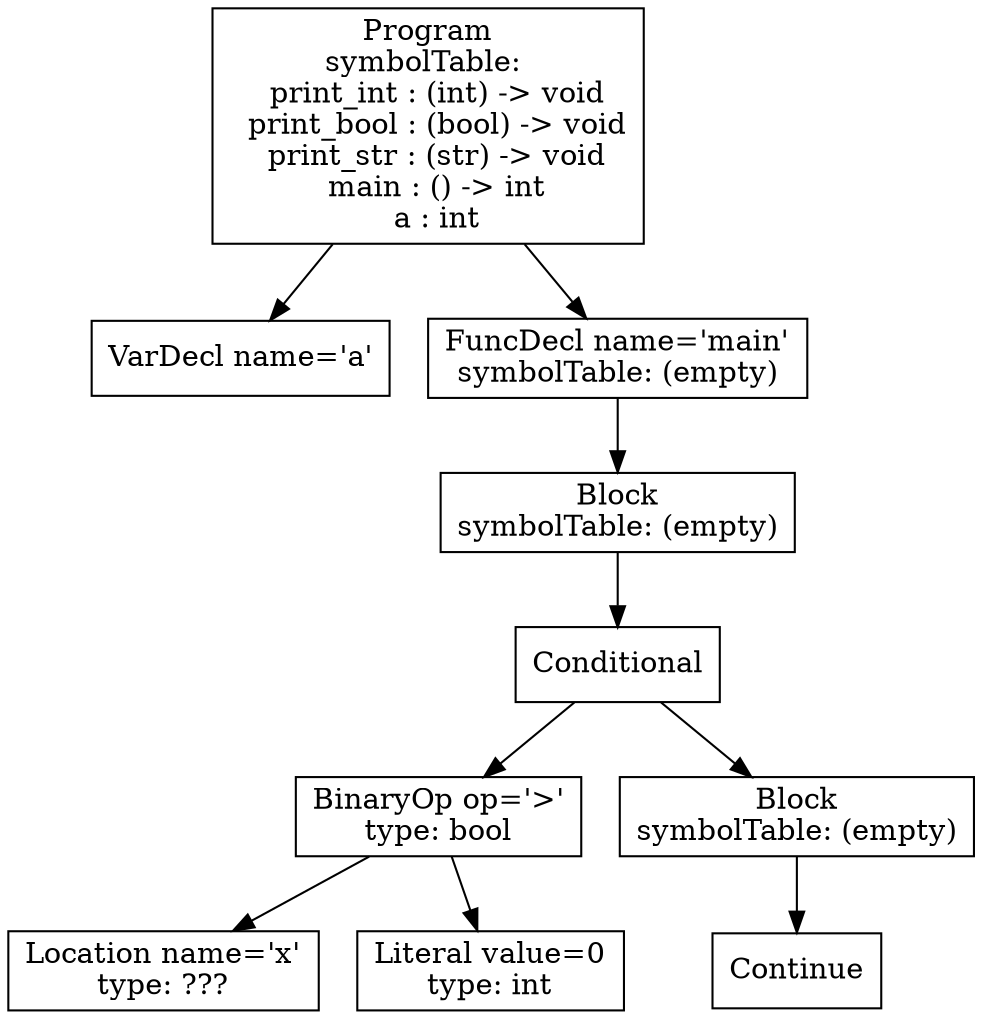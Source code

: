 digraph AST {
1 [shape=box, label="VarDecl name='a'"];
6 [shape=box, label="Location name='x'\ntype: ???"];
7 [shape=box, label="Literal value=0\ntype: int"];
5 [shape=box, label="BinaryOp op='>'\ntype: bool"];
5 -> 6;
5 -> 7;
9 [shape=box, label="Continue"];
8 [shape=box, label="Block\nsymbolTable: (empty)"];
8 -> 9;
4 [shape=box, label="Conditional"];
4 -> 5;
4 -> 8;
3 [shape=box, label="Block\nsymbolTable: (empty)"];
3 -> 4;
2 [shape=box, label="FuncDecl name='main'\nsymbolTable: (empty)"];
2 -> 3;
0 [shape=box, label="Program\nsymbolTable: \n  print_int : (int) -> void\n  print_bool : (bool) -> void\n  print_str : (str) -> void\n  main : () -> int\n  a : int"];
0 -> 1;
0 -> 2;
}
